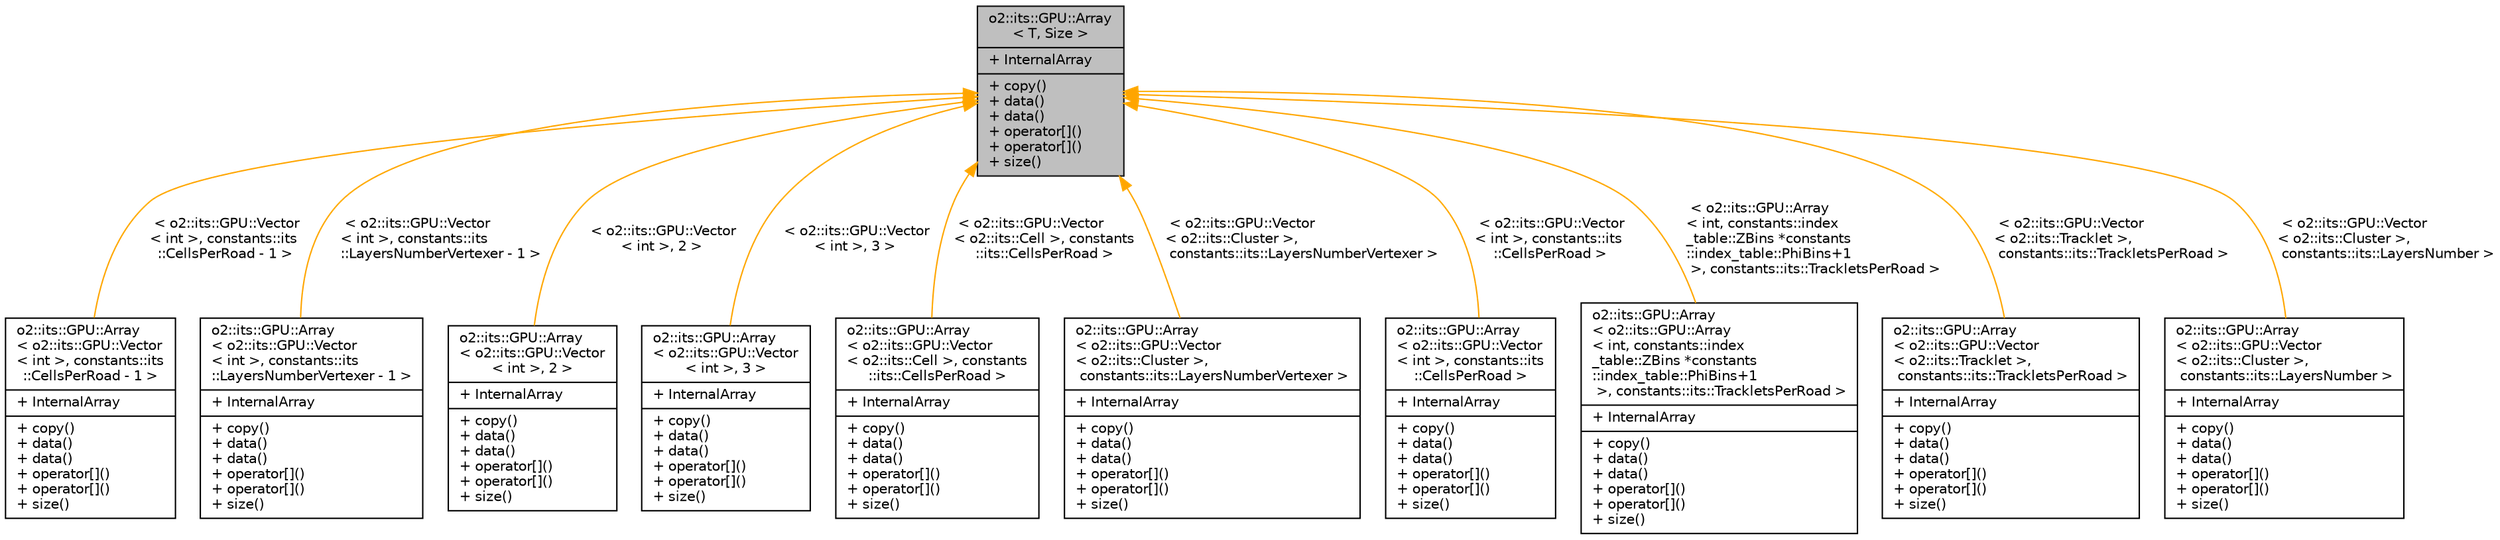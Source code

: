 digraph "o2::its::GPU::Array&lt; T, Size &gt;"
{
 // INTERACTIVE_SVG=YES
  bgcolor="transparent";
  edge [fontname="Helvetica",fontsize="10",labelfontname="Helvetica",labelfontsize="10"];
  node [fontname="Helvetica",fontsize="10",shape=record];
  Node0 [label="{o2::its::GPU::Array\l\< T, Size \>\n|+ InternalArray\l|+ copy()\l+ data()\l+ data()\l+ operator[]()\l+ operator[]()\l+ size()\l}",height=0.2,width=0.4,color="black", fillcolor="grey75", style="filled", fontcolor="black"];
  Node0 -> Node1 [dir="back",color="orange",fontsize="10",style="solid",label=" \< o2::its::GPU::Vector\l\< int \>, constants::its\l::CellsPerRoad - 1 \>" ,fontname="Helvetica"];
  Node1 [label="{o2::its::GPU::Array\l\< o2::its::GPU::Vector\l\< int \>, constants::its\l::CellsPerRoad - 1 \>\n|+ InternalArray\l|+ copy()\l+ data()\l+ data()\l+ operator[]()\l+ operator[]()\l+ size()\l}",height=0.2,width=0.4,color="black",URL="$d0/d27/structo2_1_1its_1_1GPU_1_1Array.html"];
  Node0 -> Node2 [dir="back",color="orange",fontsize="10",style="solid",label=" \< o2::its::GPU::Vector\l\< int \>, constants::its\l::LayersNumberVertexer - 1 \>" ,fontname="Helvetica"];
  Node2 [label="{o2::its::GPU::Array\l\< o2::its::GPU::Vector\l\< int \>, constants::its\l::LayersNumberVertexer - 1 \>\n|+ InternalArray\l|+ copy()\l+ data()\l+ data()\l+ operator[]()\l+ operator[]()\l+ size()\l}",height=0.2,width=0.4,color="black",URL="$d0/d27/structo2_1_1its_1_1GPU_1_1Array.html"];
  Node0 -> Node3 [dir="back",color="orange",fontsize="10",style="solid",label=" \< o2::its::GPU::Vector\l\< int \>, 2 \>" ,fontname="Helvetica"];
  Node3 [label="{o2::its::GPU::Array\l\< o2::its::GPU::Vector\l\< int \>, 2 \>\n|+ InternalArray\l|+ copy()\l+ data()\l+ data()\l+ operator[]()\l+ operator[]()\l+ size()\l}",height=0.2,width=0.4,color="black",URL="$d0/d27/structo2_1_1its_1_1GPU_1_1Array.html"];
  Node0 -> Node4 [dir="back",color="orange",fontsize="10",style="solid",label=" \< o2::its::GPU::Vector\l\< int \>, 3 \>" ,fontname="Helvetica"];
  Node4 [label="{o2::its::GPU::Array\l\< o2::its::GPU::Vector\l\< int \>, 3 \>\n|+ InternalArray\l|+ copy()\l+ data()\l+ data()\l+ operator[]()\l+ operator[]()\l+ size()\l}",height=0.2,width=0.4,color="black",URL="$d0/d27/structo2_1_1its_1_1GPU_1_1Array.html"];
  Node0 -> Node5 [dir="back",color="orange",fontsize="10",style="solid",label=" \< o2::its::GPU::Vector\l\< o2::its::Cell \>, constants\l::its::CellsPerRoad \>" ,fontname="Helvetica"];
  Node5 [label="{o2::its::GPU::Array\l\< o2::its::GPU::Vector\l\< o2::its::Cell \>, constants\l::its::CellsPerRoad \>\n|+ InternalArray\l|+ copy()\l+ data()\l+ data()\l+ operator[]()\l+ operator[]()\l+ size()\l}",height=0.2,width=0.4,color="black",URL="$d0/d27/structo2_1_1its_1_1GPU_1_1Array.html"];
  Node0 -> Node6 [dir="back",color="orange",fontsize="10",style="solid",label=" \< o2::its::GPU::Vector\l\< o2::its::Cluster \>,\l constants::its::LayersNumberVertexer \>" ,fontname="Helvetica"];
  Node6 [label="{o2::its::GPU::Array\l\< o2::its::GPU::Vector\l\< o2::its::Cluster \>,\l constants::its::LayersNumberVertexer \>\n|+ InternalArray\l|+ copy()\l+ data()\l+ data()\l+ operator[]()\l+ operator[]()\l+ size()\l}",height=0.2,width=0.4,color="black",URL="$d0/d27/structo2_1_1its_1_1GPU_1_1Array.html"];
  Node0 -> Node7 [dir="back",color="orange",fontsize="10",style="solid",label=" \< o2::its::GPU::Vector\l\< int \>, constants::its\l::CellsPerRoad \>" ,fontname="Helvetica"];
  Node7 [label="{o2::its::GPU::Array\l\< o2::its::GPU::Vector\l\< int \>, constants::its\l::CellsPerRoad \>\n|+ InternalArray\l|+ copy()\l+ data()\l+ data()\l+ operator[]()\l+ operator[]()\l+ size()\l}",height=0.2,width=0.4,color="black",URL="$d0/d27/structo2_1_1its_1_1GPU_1_1Array.html"];
  Node0 -> Node8 [dir="back",color="orange",fontsize="10",style="solid",label=" \< o2::its::GPU::Array\l\< int, constants::index\l_table::ZBins *constants\l::index_table::PhiBins+1\l \>, constants::its::TrackletsPerRoad \>" ,fontname="Helvetica"];
  Node8 [label="{o2::its::GPU::Array\l\< o2::its::GPU::Array\l\< int, constants::index\l_table::ZBins *constants\l::index_table::PhiBins+1\l \>, constants::its::TrackletsPerRoad \>\n|+ InternalArray\l|+ copy()\l+ data()\l+ data()\l+ operator[]()\l+ operator[]()\l+ size()\l}",height=0.2,width=0.4,color="black",URL="$d0/d27/structo2_1_1its_1_1GPU_1_1Array.html"];
  Node0 -> Node9 [dir="back",color="orange",fontsize="10",style="solid",label=" \< o2::its::GPU::Vector\l\< o2::its::Tracklet \>,\l constants::its::TrackletsPerRoad \>" ,fontname="Helvetica"];
  Node9 [label="{o2::its::GPU::Array\l\< o2::its::GPU::Vector\l\< o2::its::Tracklet \>,\l constants::its::TrackletsPerRoad \>\n|+ InternalArray\l|+ copy()\l+ data()\l+ data()\l+ operator[]()\l+ operator[]()\l+ size()\l}",height=0.2,width=0.4,color="black",URL="$d0/d27/structo2_1_1its_1_1GPU_1_1Array.html"];
  Node0 -> Node10 [dir="back",color="orange",fontsize="10",style="solid",label=" \< o2::its::GPU::Vector\l\< o2::its::Cluster \>,\l constants::its::LayersNumber \>" ,fontname="Helvetica"];
  Node10 [label="{o2::its::GPU::Array\l\< o2::its::GPU::Vector\l\< o2::its::Cluster \>,\l constants::its::LayersNumber \>\n|+ InternalArray\l|+ copy()\l+ data()\l+ data()\l+ operator[]()\l+ operator[]()\l+ size()\l}",height=0.2,width=0.4,color="black",URL="$d0/d27/structo2_1_1its_1_1GPU_1_1Array.html"];
}
